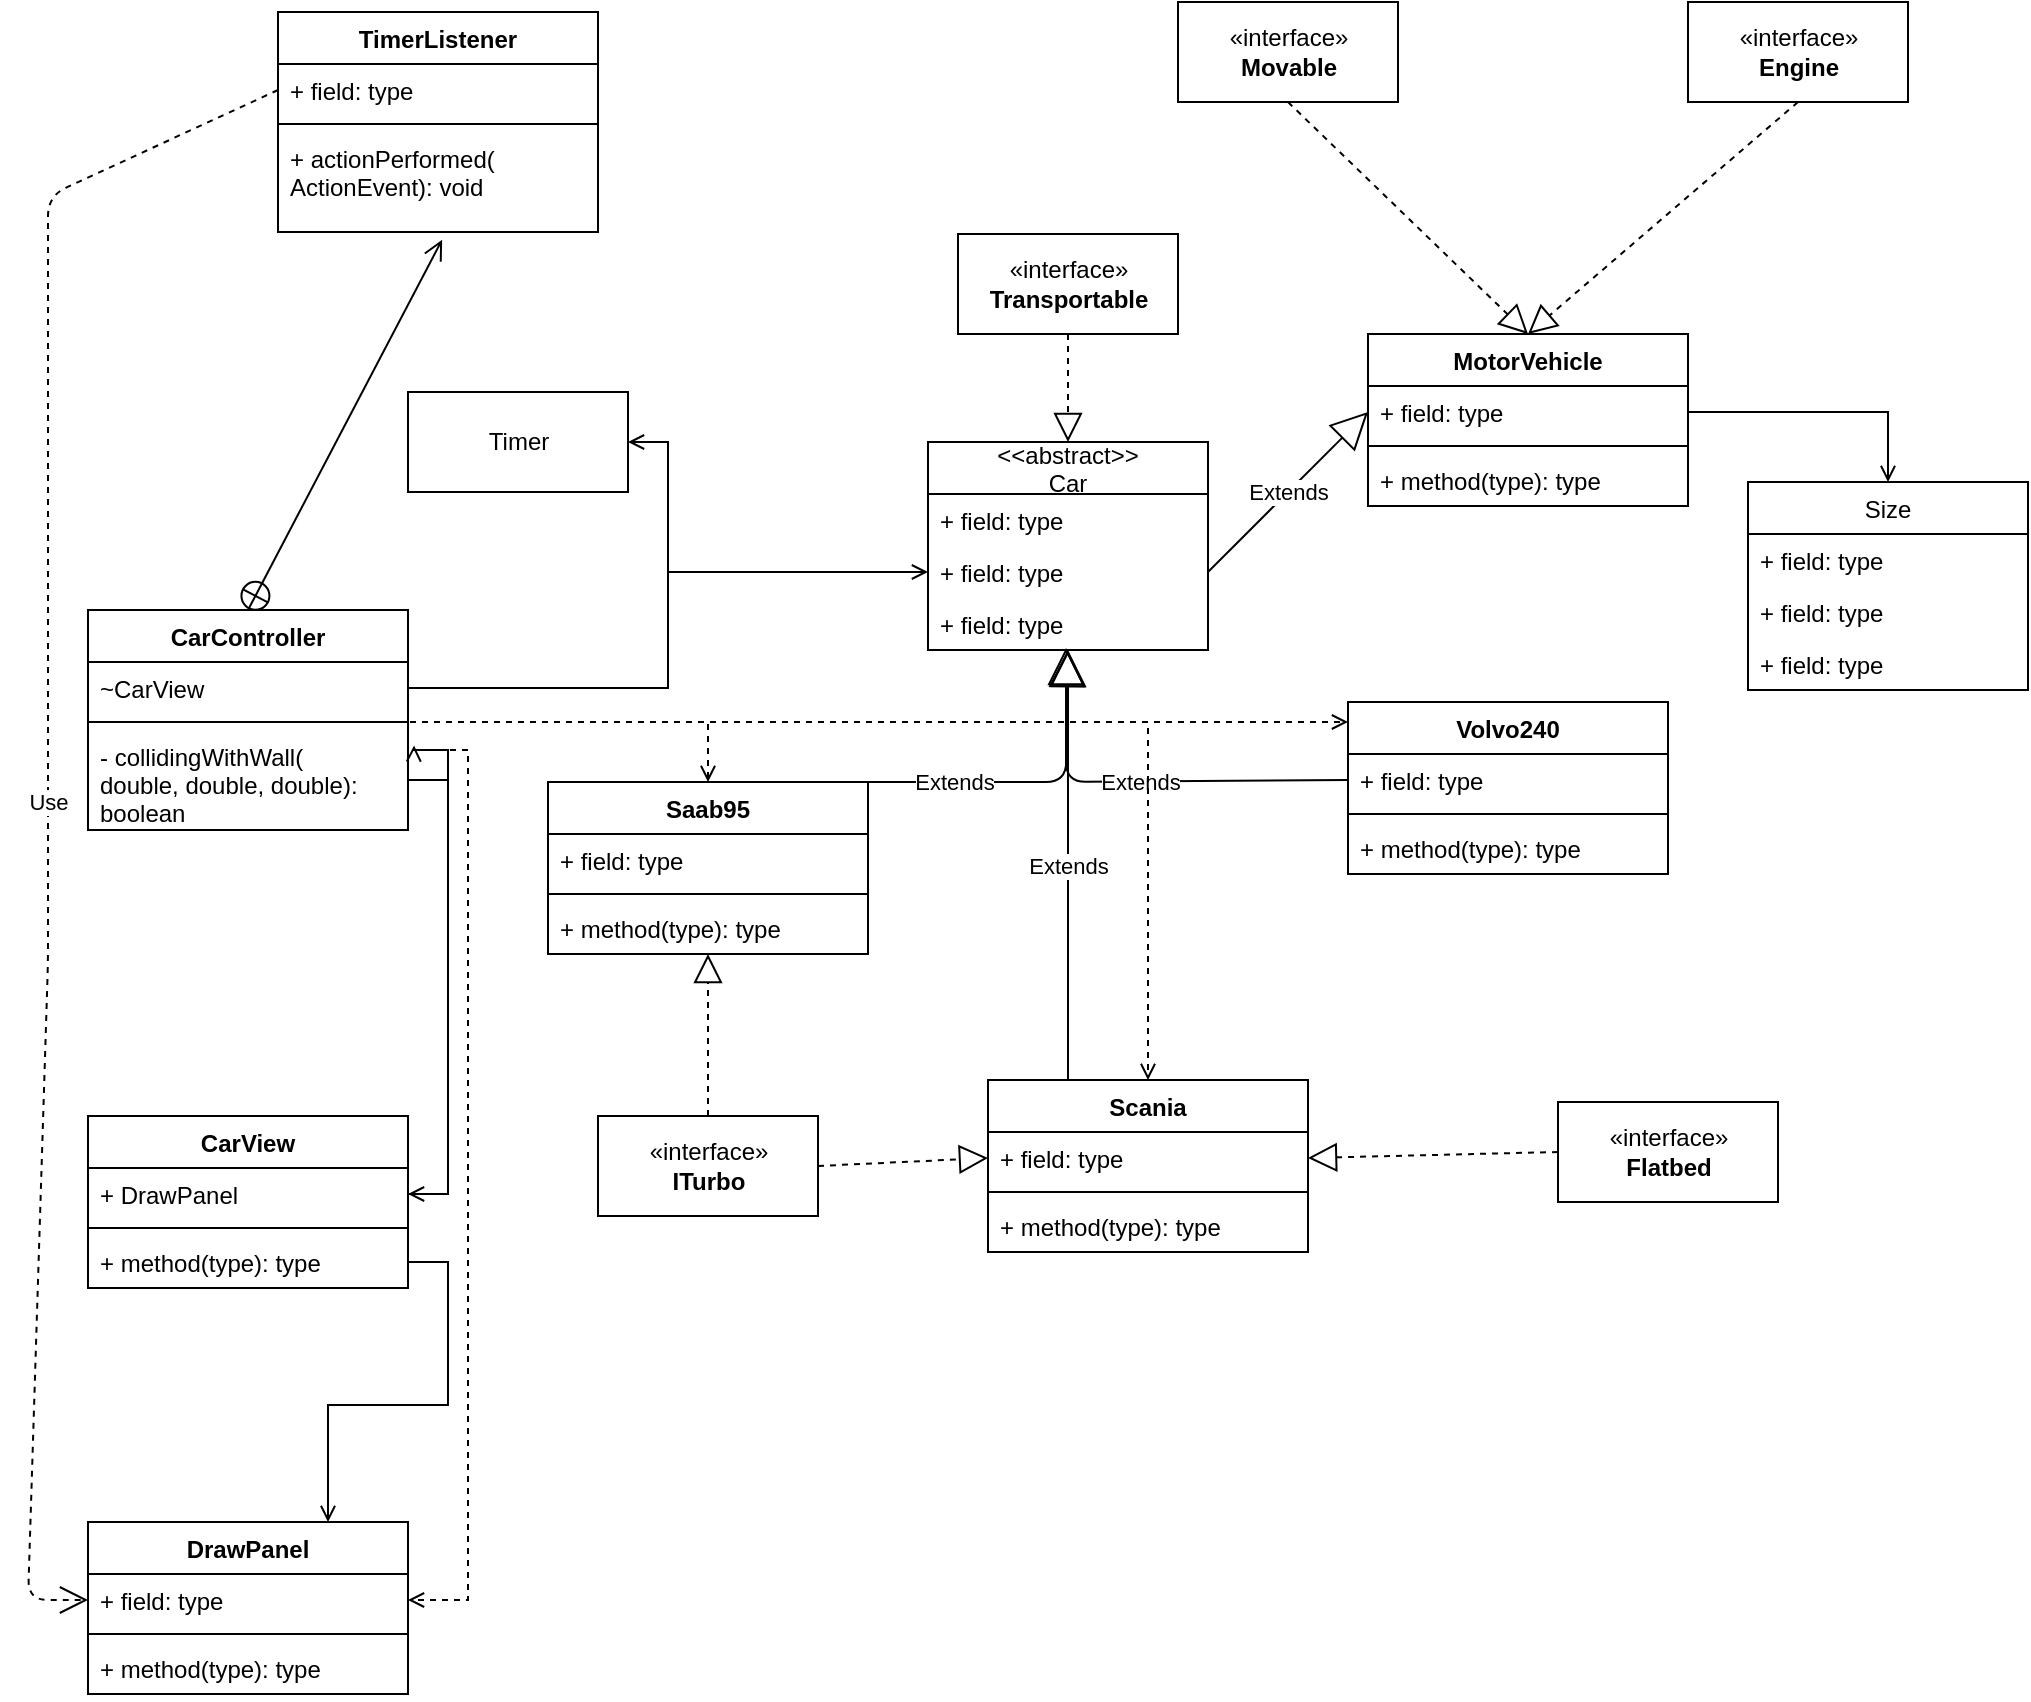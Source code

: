 <mxfile version="12.3.3" type="device" pages="1"><diagram name="Page-1" id="b5b7bab2-c9e2-2cf4-8b2a-24fd1a2a6d21"><mxGraphModel dx="2435" dy="748" grid="1" gridSize="10" guides="1" tooltips="1" connect="1" arrows="1" fold="1" page="1" pageScale="1" pageWidth="1027" pageHeight="1169" background="#ffffff" math="0" shadow="0"><root><mxCell id="0"/><mxCell id="1" parent="0"/><mxCell id="A2BCTbo7lUN5HEoxAGUj-3" value="&lt;&lt;abstract&gt;&gt;&#10;Car" style="swimlane;fontStyle=0;childLayout=stackLayout;horizontal=1;startSize=26;fillColor=none;horizontalStack=0;resizeParent=1;resizeParentMax=0;resizeLast=0;collapsible=1;marginBottom=0;" parent="1" vertex="1"><mxGeometry x="450" y="320" width="140" height="104" as="geometry"/></mxCell><mxCell id="A2BCTbo7lUN5HEoxAGUj-4" value="+ field: type" style="text;strokeColor=none;fillColor=none;align=left;verticalAlign=top;spacingLeft=4;spacingRight=4;overflow=hidden;rotatable=0;points=[[0,0.5],[1,0.5]];portConstraint=eastwest;" parent="A2BCTbo7lUN5HEoxAGUj-3" vertex="1"><mxGeometry y="26" width="140" height="26" as="geometry"/></mxCell><mxCell id="A2BCTbo7lUN5HEoxAGUj-5" value="+ field: type" style="text;strokeColor=none;fillColor=none;align=left;verticalAlign=top;spacingLeft=4;spacingRight=4;overflow=hidden;rotatable=0;points=[[0,0.5],[1,0.5]];portConstraint=eastwest;" parent="A2BCTbo7lUN5HEoxAGUj-3" vertex="1"><mxGeometry y="52" width="140" height="26" as="geometry"/></mxCell><mxCell id="A2BCTbo7lUN5HEoxAGUj-6" value="+ field: type" style="text;strokeColor=none;fillColor=none;align=left;verticalAlign=top;spacingLeft=4;spacingRight=4;overflow=hidden;rotatable=0;points=[[0,0.5],[1,0.5]];portConstraint=eastwest;" parent="A2BCTbo7lUN5HEoxAGUj-3" vertex="1"><mxGeometry y="78" width="140" height="26" as="geometry"/></mxCell><mxCell id="A2BCTbo7lUN5HEoxAGUj-7" value="«interface»&lt;br&gt;&lt;b&gt;Transportable&lt;/b&gt;" style="html=1;" parent="1" vertex="1"><mxGeometry x="465" y="216" width="110" height="50" as="geometry"/></mxCell><mxCell id="A2BCTbo7lUN5HEoxAGUj-8" value="«interface»&lt;br&gt;&lt;b&gt;ITurbo&lt;/b&gt;" style="html=1;" parent="1" vertex="1"><mxGeometry x="285" y="657" width="110" height="50" as="geometry"/></mxCell><mxCell id="A2BCTbo7lUN5HEoxAGUj-9" value="«interface»&lt;br&gt;&lt;b&gt;Flatbed&lt;/b&gt;" style="html=1;" parent="1" vertex="1"><mxGeometry x="765" y="650" width="110" height="50" as="geometry"/></mxCell><mxCell id="A2BCTbo7lUN5HEoxAGUj-10" value="«interface»&lt;br&gt;&lt;b&gt;Engine&lt;/b&gt;" style="html=1;" parent="1" vertex="1"><mxGeometry x="830" y="100" width="110" height="50" as="geometry"/></mxCell><mxCell id="A2BCTbo7lUN5HEoxAGUj-11" value="«interface»&lt;br&gt;&lt;b&gt;Movable&lt;/b&gt;" style="html=1;" parent="1" vertex="1"><mxGeometry x="575" y="100" width="110" height="50" as="geometry"/></mxCell><mxCell id="A2BCTbo7lUN5HEoxAGUj-12" value="" style="endArrow=block;dashed=1;endFill=0;endSize=12;html=1;entryX=0.5;entryY=0;entryDx=0;entryDy=0;exitX=0.5;exitY=1;exitDx=0;exitDy=0;" parent="1" source="A2BCTbo7lUN5HEoxAGUj-7" target="A2BCTbo7lUN5HEoxAGUj-3" edge="1"><mxGeometry width="160" relative="1" as="geometry"><mxPoint x="410" y="280" as="sourcePoint"/><mxPoint x="410" y="410" as="targetPoint"/></mxGeometry></mxCell><mxCell id="A2BCTbo7lUN5HEoxAGUj-13" value="MotorVehicle" style="swimlane;fontStyle=1;align=center;verticalAlign=top;childLayout=stackLayout;horizontal=1;startSize=26;horizontalStack=0;resizeParent=1;resizeParentMax=0;resizeLast=0;collapsible=1;marginBottom=0;" parent="1" vertex="1"><mxGeometry x="670" y="266" width="160" height="86" as="geometry"/></mxCell><mxCell id="A2BCTbo7lUN5HEoxAGUj-14" value="+ field: type" style="text;strokeColor=none;fillColor=none;align=left;verticalAlign=top;spacingLeft=4;spacingRight=4;overflow=hidden;rotatable=0;points=[[0,0.5],[1,0.5]];portConstraint=eastwest;" parent="A2BCTbo7lUN5HEoxAGUj-13" vertex="1"><mxGeometry y="26" width="160" height="26" as="geometry"/></mxCell><mxCell id="A2BCTbo7lUN5HEoxAGUj-15" value="" style="line;strokeWidth=1;fillColor=none;align=left;verticalAlign=middle;spacingTop=-1;spacingLeft=3;spacingRight=3;rotatable=0;labelPosition=right;points=[];portConstraint=eastwest;" parent="A2BCTbo7lUN5HEoxAGUj-13" vertex="1"><mxGeometry y="52" width="160" height="8" as="geometry"/></mxCell><mxCell id="A2BCTbo7lUN5HEoxAGUj-16" value="+ method(type): type" style="text;strokeColor=none;fillColor=none;align=left;verticalAlign=top;spacingLeft=4;spacingRight=4;overflow=hidden;rotatable=0;points=[[0,0.5],[1,0.5]];portConstraint=eastwest;" parent="A2BCTbo7lUN5HEoxAGUj-13" vertex="1"><mxGeometry y="60" width="160" height="26" as="geometry"/></mxCell><mxCell id="A2BCTbo7lUN5HEoxAGUj-17" value="" style="endArrow=block;dashed=1;endFill=0;endSize=12;html=1;exitX=0.5;exitY=1;exitDx=0;exitDy=0;entryX=0.5;entryY=0;entryDx=0;entryDy=0;" parent="1" source="A2BCTbo7lUN5HEoxAGUj-10" target="A2BCTbo7lUN5HEoxAGUj-13" edge="1"><mxGeometry width="160" relative="1" as="geometry"><mxPoint x="250" y="430" as="sourcePoint"/><mxPoint x="410" y="430" as="targetPoint"/></mxGeometry></mxCell><mxCell id="A2BCTbo7lUN5HEoxAGUj-18" value="Extends" style="endArrow=block;endSize=16;endFill=0;html=1;exitX=1;exitY=0.5;exitDx=0;exitDy=0;entryX=0;entryY=0.5;entryDx=0;entryDy=0;" parent="1" source="A2BCTbo7lUN5HEoxAGUj-5" target="A2BCTbo7lUN5HEoxAGUj-14" edge="1"><mxGeometry width="160" relative="1" as="geometry"><mxPoint x="410" y="530" as="sourcePoint"/><mxPoint x="570" y="530" as="targetPoint"/></mxGeometry></mxCell><mxCell id="A2BCTbo7lUN5HEoxAGUj-19" value="Saab95" style="swimlane;fontStyle=1;align=center;verticalAlign=top;childLayout=stackLayout;horizontal=1;startSize=26;horizontalStack=0;resizeParent=1;resizeParentMax=0;resizeLast=0;collapsible=1;marginBottom=0;" parent="1" vertex="1"><mxGeometry x="260" y="490" width="160" height="86" as="geometry"/></mxCell><mxCell id="A2BCTbo7lUN5HEoxAGUj-20" value="+ field: type" style="text;strokeColor=none;fillColor=none;align=left;verticalAlign=top;spacingLeft=4;spacingRight=4;overflow=hidden;rotatable=0;points=[[0,0.5],[1,0.5]];portConstraint=eastwest;" parent="A2BCTbo7lUN5HEoxAGUj-19" vertex="1"><mxGeometry y="26" width="160" height="26" as="geometry"/></mxCell><mxCell id="A2BCTbo7lUN5HEoxAGUj-21" value="" style="line;strokeWidth=1;fillColor=none;align=left;verticalAlign=middle;spacingTop=-1;spacingLeft=3;spacingRight=3;rotatable=0;labelPosition=right;points=[];portConstraint=eastwest;" parent="A2BCTbo7lUN5HEoxAGUj-19" vertex="1"><mxGeometry y="52" width="160" height="8" as="geometry"/></mxCell><mxCell id="A2BCTbo7lUN5HEoxAGUj-22" value="+ method(type): type" style="text;strokeColor=none;fillColor=none;align=left;verticalAlign=top;spacingLeft=4;spacingRight=4;overflow=hidden;rotatable=0;points=[[0,0.5],[1,0.5]];portConstraint=eastwest;" parent="A2BCTbo7lUN5HEoxAGUj-19" vertex="1"><mxGeometry y="60" width="160" height="26" as="geometry"/></mxCell><mxCell id="A2BCTbo7lUN5HEoxAGUj-23" value="" style="endArrow=block;dashed=1;endFill=0;endSize=12;html=1;exitX=0.5;exitY=1;exitDx=0;exitDy=0;entryX=0.5;entryY=0;entryDx=0;entryDy=0;" parent="1" source="A2BCTbo7lUN5HEoxAGUj-11" target="A2BCTbo7lUN5HEoxAGUj-13" edge="1"><mxGeometry width="160" relative="1" as="geometry"><mxPoint x="250" y="540" as="sourcePoint"/><mxPoint x="410" y="540" as="targetPoint"/></mxGeometry></mxCell><mxCell id="A2BCTbo7lUN5HEoxAGUj-24" value="Extends" style="endArrow=block;endSize=16;endFill=0;html=1;exitX=0.5;exitY=0;exitDx=0;exitDy=0;" parent="1" source="A2BCTbo7lUN5HEoxAGUj-19" target="A2BCTbo7lUN5HEoxAGUj-6" edge="1"><mxGeometry width="160" relative="1" as="geometry"><mxPoint x="380" y="390" as="sourcePoint"/><mxPoint x="330" y="510" as="targetPoint"/><Array as="points"><mxPoint x="519" y="490"/></Array></mxGeometry></mxCell><mxCell id="A2BCTbo7lUN5HEoxAGUj-27" value="Volvo240" style="swimlane;fontStyle=1;align=center;verticalAlign=top;childLayout=stackLayout;horizontal=1;startSize=26;horizontalStack=0;resizeParent=1;resizeParentMax=0;resizeLast=0;collapsible=1;marginBottom=0;" parent="1" vertex="1"><mxGeometry x="660" y="450" width="160" height="86" as="geometry"/></mxCell><mxCell id="A2BCTbo7lUN5HEoxAGUj-28" value="+ field: type" style="text;strokeColor=none;fillColor=none;align=left;verticalAlign=top;spacingLeft=4;spacingRight=4;overflow=hidden;rotatable=0;points=[[0,0.5],[1,0.5]];portConstraint=eastwest;" parent="A2BCTbo7lUN5HEoxAGUj-27" vertex="1"><mxGeometry y="26" width="160" height="26" as="geometry"/></mxCell><mxCell id="A2BCTbo7lUN5HEoxAGUj-29" value="" style="line;strokeWidth=1;fillColor=none;align=left;verticalAlign=middle;spacingTop=-1;spacingLeft=3;spacingRight=3;rotatable=0;labelPosition=right;points=[];portConstraint=eastwest;" parent="A2BCTbo7lUN5HEoxAGUj-27" vertex="1"><mxGeometry y="52" width="160" height="8" as="geometry"/></mxCell><mxCell id="A2BCTbo7lUN5HEoxAGUj-30" value="+ method(type): type" style="text;strokeColor=none;fillColor=none;align=left;verticalAlign=top;spacingLeft=4;spacingRight=4;overflow=hidden;rotatable=0;points=[[0,0.5],[1,0.5]];portConstraint=eastwest;" parent="A2BCTbo7lUN5HEoxAGUj-27" vertex="1"><mxGeometry y="60" width="160" height="26" as="geometry"/></mxCell><mxCell id="A2BCTbo7lUN5HEoxAGUj-31" value="Scania" style="swimlane;fontStyle=1;align=center;verticalAlign=top;childLayout=stackLayout;horizontal=1;startSize=26;horizontalStack=0;resizeParent=1;resizeParentMax=0;resizeLast=0;collapsible=1;marginBottom=0;" parent="1" vertex="1"><mxGeometry x="480" y="639" width="160" height="86" as="geometry"/></mxCell><mxCell id="A2BCTbo7lUN5HEoxAGUj-32" value="+ field: type" style="text;strokeColor=none;fillColor=none;align=left;verticalAlign=top;spacingLeft=4;spacingRight=4;overflow=hidden;rotatable=0;points=[[0,0.5],[1,0.5]];portConstraint=eastwest;" parent="A2BCTbo7lUN5HEoxAGUj-31" vertex="1"><mxGeometry y="26" width="160" height="26" as="geometry"/></mxCell><mxCell id="A2BCTbo7lUN5HEoxAGUj-33" value="" style="line;strokeWidth=1;fillColor=none;align=left;verticalAlign=middle;spacingTop=-1;spacingLeft=3;spacingRight=3;rotatable=0;labelPosition=right;points=[];portConstraint=eastwest;" parent="A2BCTbo7lUN5HEoxAGUj-31" vertex="1"><mxGeometry y="52" width="160" height="8" as="geometry"/></mxCell><mxCell id="A2BCTbo7lUN5HEoxAGUj-34" value="+ method(type): type" style="text;strokeColor=none;fillColor=none;align=left;verticalAlign=top;spacingLeft=4;spacingRight=4;overflow=hidden;rotatable=0;points=[[0,0.5],[1,0.5]];portConstraint=eastwest;" parent="A2BCTbo7lUN5HEoxAGUj-31" vertex="1"><mxGeometry y="60" width="160" height="26" as="geometry"/></mxCell><mxCell id="A2BCTbo7lUN5HEoxAGUj-37" value="Extends" style="endArrow=block;endSize=16;endFill=0;html=1;exitX=0;exitY=0.5;exitDx=0;exitDy=0;entryX=0.493;entryY=0.962;entryDx=0;entryDy=0;entryPerimeter=0;" parent="1" source="A2BCTbo7lUN5HEoxAGUj-28" target="A2BCTbo7lUN5HEoxAGUj-6" edge="1"><mxGeometry width="160" relative="1" as="geometry"><mxPoint x="250" y="540" as="sourcePoint"/><mxPoint x="410" y="540" as="targetPoint"/><Array as="points"><mxPoint x="519" y="490"/></Array></mxGeometry></mxCell><mxCell id="A2BCTbo7lUN5HEoxAGUj-38" value="Extends" style="endArrow=block;endSize=16;endFill=0;html=1;exitX=0.25;exitY=0;exitDx=0;exitDy=0;" parent="1" source="A2BCTbo7lUN5HEoxAGUj-31" target="A2BCTbo7lUN5HEoxAGUj-6" edge="1"><mxGeometry width="160" relative="1" as="geometry"><mxPoint x="250" y="600" as="sourcePoint"/><mxPoint x="520" y="430" as="targetPoint"/><Array as="points"><mxPoint x="520" y="480"/></Array></mxGeometry></mxCell><mxCell id="A2BCTbo7lUN5HEoxAGUj-39" value="" style="endArrow=block;dashed=1;endFill=0;endSize=12;html=1;exitX=0.5;exitY=0;exitDx=0;exitDy=0;" parent="1" source="A2BCTbo7lUN5HEoxAGUj-8" target="A2BCTbo7lUN5HEoxAGUj-19" edge="1"><mxGeometry width="160" relative="1" as="geometry"><mxPoint x="250" y="600" as="sourcePoint"/><mxPoint x="410" y="600" as="targetPoint"/></mxGeometry></mxCell><mxCell id="A2BCTbo7lUN5HEoxAGUj-40" value="" style="endArrow=block;dashed=1;endFill=0;endSize=12;html=1;exitX=1;exitY=0.5;exitDx=0;exitDy=0;" parent="1" source="A2BCTbo7lUN5HEoxAGUj-8" edge="1"><mxGeometry width="160" relative="1" as="geometry"><mxPoint x="250" y="780" as="sourcePoint"/><mxPoint x="480" y="678" as="targetPoint"/></mxGeometry></mxCell><mxCell id="A2BCTbo7lUN5HEoxAGUj-41" value="" style="endArrow=block;dashed=1;endFill=0;endSize=12;html=1;exitX=0;exitY=0.5;exitDx=0;exitDy=0;entryX=1;entryY=0.5;entryDx=0;entryDy=0;" parent="1" source="A2BCTbo7lUN5HEoxAGUj-9" edge="1" target="A2BCTbo7lUN5HEoxAGUj-32"><mxGeometry width="160" relative="1" as="geometry"><mxPoint x="250" y="780" as="sourcePoint"/><mxPoint x="720" y="740" as="targetPoint"/></mxGeometry></mxCell><mxCell id="A2BCTbo7lUN5HEoxAGUj-48" value="Size" style="swimlane;fontStyle=0;childLayout=stackLayout;horizontal=1;startSize=26;fillColor=none;horizontalStack=0;resizeParent=1;resizeParentMax=0;resizeLast=0;collapsible=1;marginBottom=0;" parent="1" vertex="1"><mxGeometry x="860" y="340" width="140" height="104" as="geometry"/></mxCell><mxCell id="A2BCTbo7lUN5HEoxAGUj-49" value="+ field: type" style="text;strokeColor=none;fillColor=none;align=left;verticalAlign=top;spacingLeft=4;spacingRight=4;overflow=hidden;rotatable=0;points=[[0,0.5],[1,0.5]];portConstraint=eastwest;" parent="A2BCTbo7lUN5HEoxAGUj-48" vertex="1"><mxGeometry y="26" width="140" height="26" as="geometry"/></mxCell><mxCell id="A2BCTbo7lUN5HEoxAGUj-50" value="+ field: type" style="text;strokeColor=none;fillColor=none;align=left;verticalAlign=top;spacingLeft=4;spacingRight=4;overflow=hidden;rotatable=0;points=[[0,0.5],[1,0.5]];portConstraint=eastwest;" parent="A2BCTbo7lUN5HEoxAGUj-48" vertex="1"><mxGeometry y="52" width="140" height="26" as="geometry"/></mxCell><mxCell id="A2BCTbo7lUN5HEoxAGUj-51" value="+ field: type" style="text;strokeColor=none;fillColor=none;align=left;verticalAlign=top;spacingLeft=4;spacingRight=4;overflow=hidden;rotatable=0;points=[[0,0.5],[1,0.5]];portConstraint=eastwest;" parent="A2BCTbo7lUN5HEoxAGUj-48" vertex="1"><mxGeometry y="78" width="140" height="26" as="geometry"/></mxCell><mxCell id="A2BCTbo7lUN5HEoxAGUj-53" style="edgeStyle=orthogonalEdgeStyle;rounded=0;orthogonalLoop=1;jettySize=auto;html=1;exitX=1;exitY=0.5;exitDx=0;exitDy=0;entryX=0.5;entryY=0;entryDx=0;entryDy=0;endArrow=open;endFill=0;" parent="1" source="A2BCTbo7lUN5HEoxAGUj-14" target="A2BCTbo7lUN5HEoxAGUj-48" edge="1"><mxGeometry relative="1" as="geometry"/></mxCell><mxCell id="A2BCTbo7lUN5HEoxAGUj-54" value="Timer" style="html=1;" parent="1" vertex="1"><mxGeometry x="190" y="295" width="110" height="50" as="geometry"/></mxCell><mxCell id="A2BCTbo7lUN5HEoxAGUj-55" value="CarView" style="swimlane;fontStyle=1;align=center;verticalAlign=top;childLayout=stackLayout;horizontal=1;startSize=26;horizontalStack=0;resizeParent=1;resizeParentMax=0;resizeLast=0;collapsible=1;marginBottom=0;" parent="1" vertex="1"><mxGeometry x="30" y="657" width="160" height="86" as="geometry"/></mxCell><mxCell id="A2BCTbo7lUN5HEoxAGUj-56" value="+ DrawPanel" style="text;strokeColor=none;fillColor=none;align=left;verticalAlign=top;spacingLeft=4;spacingRight=4;overflow=hidden;rotatable=0;points=[[0,0.5],[1,0.5]];portConstraint=eastwest;" parent="A2BCTbo7lUN5HEoxAGUj-55" vertex="1"><mxGeometry y="26" width="160" height="26" as="geometry"/></mxCell><mxCell id="A2BCTbo7lUN5HEoxAGUj-57" value="" style="line;strokeWidth=1;fillColor=none;align=left;verticalAlign=middle;spacingTop=-1;spacingLeft=3;spacingRight=3;rotatable=0;labelPosition=right;points=[];portConstraint=eastwest;" parent="A2BCTbo7lUN5HEoxAGUj-55" vertex="1"><mxGeometry y="52" width="160" height="8" as="geometry"/></mxCell><mxCell id="A2BCTbo7lUN5HEoxAGUj-58" value="+ method(type): type" style="text;strokeColor=none;fillColor=none;align=left;verticalAlign=top;spacingLeft=4;spacingRight=4;overflow=hidden;rotatable=0;points=[[0,0.5],[1,0.5]];portConstraint=eastwest;" parent="A2BCTbo7lUN5HEoxAGUj-55" vertex="1"><mxGeometry y="60" width="160" height="26" as="geometry"/></mxCell><mxCell id="A2BCTbo7lUN5HEoxAGUj-59" value="CarController" style="swimlane;fontStyle=1;align=center;verticalAlign=top;childLayout=stackLayout;horizontal=1;startSize=26;horizontalStack=0;resizeParent=1;resizeParentMax=0;resizeLast=0;collapsible=1;marginBottom=0;" parent="1" vertex="1"><mxGeometry x="30" y="404" width="160" height="110" as="geometry"><mxRectangle x="30" y="404" width="110" height="26" as="alternateBounds"/></mxGeometry></mxCell><mxCell id="A2BCTbo7lUN5HEoxAGUj-60" value="~CarView" style="text;strokeColor=none;fillColor=none;align=left;verticalAlign=top;spacingLeft=4;spacingRight=4;overflow=hidden;rotatable=0;points=[[0,0.5],[1,0.5]];portConstraint=eastwest;" parent="A2BCTbo7lUN5HEoxAGUj-59" vertex="1"><mxGeometry y="26" width="160" height="26" as="geometry"/></mxCell><mxCell id="A2BCTbo7lUN5HEoxAGUj-61" value="" style="line;strokeWidth=1;fillColor=none;align=left;verticalAlign=middle;spacingTop=-1;spacingLeft=3;spacingRight=3;rotatable=0;labelPosition=right;points=[];portConstraint=eastwest;" parent="A2BCTbo7lUN5HEoxAGUj-59" vertex="1"><mxGeometry y="52" width="160" height="8" as="geometry"/></mxCell><mxCell id="A2BCTbo7lUN5HEoxAGUj-62" value="- collidingWithWall(&#10;double, double, double): &#10;boolean" style="text;strokeColor=none;fillColor=none;align=left;verticalAlign=top;spacingLeft=4;spacingRight=4;overflow=hidden;rotatable=0;points=[[0,0.5],[1,0.5]];portConstraint=eastwest;" parent="A2BCTbo7lUN5HEoxAGUj-59" vertex="1"><mxGeometry y="60" width="160" height="50" as="geometry"/></mxCell><mxCell id="A2BCTbo7lUN5HEoxAGUj-63" style="edgeStyle=orthogonalEdgeStyle;rounded=0;orthogonalLoop=1;jettySize=auto;html=1;exitX=1;exitY=0.5;exitDx=0;exitDy=0;entryX=0;entryY=0.5;entryDx=0;entryDy=0;endArrow=open;endFill=0;" parent="1" source="A2BCTbo7lUN5HEoxAGUj-60" target="A2BCTbo7lUN5HEoxAGUj-5" edge="1"><mxGeometry relative="1" as="geometry"/></mxCell><mxCell id="A2BCTbo7lUN5HEoxAGUj-64" style="edgeStyle=orthogonalEdgeStyle;rounded=0;orthogonalLoop=1;jettySize=auto;html=1;exitX=1;exitY=0.5;exitDx=0;exitDy=0;endArrow=open;endFill=0;entryX=1;entryY=0.5;entryDx=0;entryDy=0;" parent="1" source="A2BCTbo7lUN5HEoxAGUj-62" target="A2BCTbo7lUN5HEoxAGUj-56" edge="1"><mxGeometry relative="1" as="geometry"><mxPoint x="250" y="630" as="targetPoint"/></mxGeometry></mxCell><mxCell id="A2BCTbo7lUN5HEoxAGUj-65" style="edgeStyle=orthogonalEdgeStyle;rounded=0;orthogonalLoop=1;jettySize=auto;html=1;exitX=1;exitY=0.5;exitDx=0;exitDy=0;entryX=1;entryY=0.5;entryDx=0;entryDy=0;endArrow=open;endFill=0;" parent="1" source="A2BCTbo7lUN5HEoxAGUj-60" target="A2BCTbo7lUN5HEoxAGUj-54" edge="1"><mxGeometry relative="1" as="geometry"/></mxCell><mxCell id="A2BCTbo7lUN5HEoxAGUj-66" style="edgeStyle=orthogonalEdgeStyle;rounded=0;orthogonalLoop=1;jettySize=auto;html=1;exitX=1;exitY=0.5;exitDx=0;exitDy=0;endArrow=open;endFill=0;dashed=1;" parent="1" source="A2BCTbo7lUN5HEoxAGUj-60" target="A2BCTbo7lUN5HEoxAGUj-19" edge="1"><mxGeometry relative="1" as="geometry"><Array as="points"><mxPoint x="190" y="460"/><mxPoint x="340" y="460"/></Array></mxGeometry></mxCell><mxCell id="A2BCTbo7lUN5HEoxAGUj-72" style="edgeStyle=orthogonalEdgeStyle;rounded=0;orthogonalLoop=1;jettySize=auto;html=1;exitX=1;exitY=0.5;exitDx=0;exitDy=0;entryX=0.5;entryY=0;entryDx=0;entryDy=0;dashed=1;endArrow=open;endFill=0;" parent="1" source="A2BCTbo7lUN5HEoxAGUj-60" target="A2BCTbo7lUN5HEoxAGUj-31" edge="1"><mxGeometry relative="1" as="geometry"><Array as="points"><mxPoint x="190" y="460"/><mxPoint x="560" y="460"/></Array></mxGeometry></mxCell><mxCell id="A2BCTbo7lUN5HEoxAGUj-73" style="edgeStyle=orthogonalEdgeStyle;rounded=0;orthogonalLoop=1;jettySize=auto;html=1;exitX=1;exitY=0.5;exitDx=0;exitDy=0;dashed=1;endArrow=open;endFill=0;" parent="1" source="A2BCTbo7lUN5HEoxAGUj-60" target="A2BCTbo7lUN5HEoxAGUj-27" edge="1"><mxGeometry relative="1" as="geometry"><Array as="points"><mxPoint x="190" y="460"/><mxPoint x="780" y="460"/></Array></mxGeometry></mxCell><mxCell id="A2BCTbo7lUN5HEoxAGUj-74" style="edgeStyle=orthogonalEdgeStyle;rounded=0;orthogonalLoop=1;jettySize=auto;html=1;exitX=1;exitY=0.5;exitDx=0;exitDy=0;entryX=1.019;entryY=0.154;entryDx=0;entryDy=0;entryPerimeter=0;endArrow=open;endFill=0;" parent="1" source="A2BCTbo7lUN5HEoxAGUj-56" target="A2BCTbo7lUN5HEoxAGUj-62" edge="1"><mxGeometry relative="1" as="geometry"><Array as="points"><mxPoint x="210" y="696"/><mxPoint x="210" y="474"/><mxPoint x="193" y="474"/></Array></mxGeometry></mxCell><mxCell id="A2BCTbo7lUN5HEoxAGUj-75" value="DrawPanel" style="swimlane;fontStyle=1;align=center;verticalAlign=top;childLayout=stackLayout;horizontal=1;startSize=26;horizontalStack=0;resizeParent=1;resizeParentMax=0;resizeLast=0;collapsible=1;marginBottom=0;" parent="1" vertex="1"><mxGeometry x="30" y="860" width="160" height="86" as="geometry"/></mxCell><mxCell id="A2BCTbo7lUN5HEoxAGUj-76" value="+ field: type" style="text;strokeColor=none;fillColor=none;align=left;verticalAlign=top;spacingLeft=4;spacingRight=4;overflow=hidden;rotatable=0;points=[[0,0.5],[1,0.5]];portConstraint=eastwest;" parent="A2BCTbo7lUN5HEoxAGUj-75" vertex="1"><mxGeometry y="26" width="160" height="26" as="geometry"/></mxCell><mxCell id="A2BCTbo7lUN5HEoxAGUj-77" value="" style="line;strokeWidth=1;fillColor=none;align=left;verticalAlign=middle;spacingTop=-1;spacingLeft=3;spacingRight=3;rotatable=0;labelPosition=right;points=[];portConstraint=eastwest;" parent="A2BCTbo7lUN5HEoxAGUj-75" vertex="1"><mxGeometry y="52" width="160" height="8" as="geometry"/></mxCell><mxCell id="A2BCTbo7lUN5HEoxAGUj-78" value="+ method(type): type" style="text;strokeColor=none;fillColor=none;align=left;verticalAlign=top;spacingLeft=4;spacingRight=4;overflow=hidden;rotatable=0;points=[[0,0.5],[1,0.5]];portConstraint=eastwest;" parent="A2BCTbo7lUN5HEoxAGUj-75" vertex="1"><mxGeometry y="60" width="160" height="26" as="geometry"/></mxCell><mxCell id="A2BCTbo7lUN5HEoxAGUj-79" style="edgeStyle=orthogonalEdgeStyle;rounded=0;orthogonalLoop=1;jettySize=auto;html=1;exitX=1;exitY=0.5;exitDx=0;exitDy=0;entryX=0.75;entryY=0;entryDx=0;entryDy=0;endArrow=open;endFill=0;" parent="1" source="A2BCTbo7lUN5HEoxAGUj-58" target="A2BCTbo7lUN5HEoxAGUj-75" edge="1"><mxGeometry relative="1" as="geometry"/></mxCell><mxCell id="A2BCTbo7lUN5HEoxAGUj-80" style="edgeStyle=orthogonalEdgeStyle;rounded=0;orthogonalLoop=1;jettySize=auto;html=1;exitX=1;exitY=0.5;exitDx=0;exitDy=0;entryX=1;entryY=0.5;entryDx=0;entryDy=0;endArrow=open;endFill=0;dashed=1;" parent="1" source="A2BCTbo7lUN5HEoxAGUj-62" target="A2BCTbo7lUN5HEoxAGUj-76" edge="1"><mxGeometry relative="1" as="geometry"><Array as="points"><mxPoint x="190" y="474"/><mxPoint x="220" y="474"/><mxPoint x="220" y="899"/></Array></mxGeometry></mxCell><mxCell id="50sDM0IluNqHPnj_dnaF-2" value="TimerListener" style="swimlane;fontStyle=1;align=center;verticalAlign=top;childLayout=stackLayout;horizontal=1;startSize=26;horizontalStack=0;resizeParent=1;resizeParentMax=0;resizeLast=0;collapsible=1;marginBottom=0;" vertex="1" parent="1"><mxGeometry x="125" y="105" width="160" height="110" as="geometry"/></mxCell><mxCell id="50sDM0IluNqHPnj_dnaF-3" value="+ field: type" style="text;strokeColor=none;fillColor=none;align=left;verticalAlign=top;spacingLeft=4;spacingRight=4;overflow=hidden;rotatable=0;points=[[0,0.5],[1,0.5]];portConstraint=eastwest;" vertex="1" parent="50sDM0IluNqHPnj_dnaF-2"><mxGeometry y="26" width="160" height="26" as="geometry"/></mxCell><mxCell id="50sDM0IluNqHPnj_dnaF-4" value="" style="line;strokeWidth=1;fillColor=none;align=left;verticalAlign=middle;spacingTop=-1;spacingLeft=3;spacingRight=3;rotatable=0;labelPosition=right;points=[];portConstraint=eastwest;" vertex="1" parent="50sDM0IluNqHPnj_dnaF-2"><mxGeometry y="52" width="160" height="8" as="geometry"/></mxCell><mxCell id="50sDM0IluNqHPnj_dnaF-5" value="+ actionPerformed(&#10;ActionEvent): void " style="text;strokeColor=none;fillColor=none;align=left;verticalAlign=top;spacingLeft=4;spacingRight=4;overflow=hidden;rotatable=0;points=[[0,0.5],[1,0.5]];portConstraint=eastwest;" vertex="1" parent="50sDM0IluNqHPnj_dnaF-2"><mxGeometry y="60" width="160" height="50" as="geometry"/></mxCell><mxCell id="50sDM0IluNqHPnj_dnaF-6" value="" style="endArrow=open;startArrow=circlePlus;endFill=0;startFill=0;endSize=8;html=1;exitX=0.5;exitY=0;exitDx=0;exitDy=0;entryX=0.513;entryY=1.077;entryDx=0;entryDy=0;entryPerimeter=0;" edge="1" parent="1" source="A2BCTbo7lUN5HEoxAGUj-59" target="50sDM0IluNqHPnj_dnaF-5"><mxGeometry width="160" relative="1" as="geometry"><mxPoint x="250" y="340" as="sourcePoint"/><mxPoint x="290" y="330" as="targetPoint"/></mxGeometry></mxCell><mxCell id="50sDM0IluNqHPnj_dnaF-7" value="Use" style="endArrow=open;endSize=12;dashed=1;html=1;exitX=0;exitY=0.5;exitDx=0;exitDy=0;entryX=0;entryY=0.5;entryDx=0;entryDy=0;" edge="1" parent="1" source="50sDM0IluNqHPnj_dnaF-3" target="A2BCTbo7lUN5HEoxAGUj-76"><mxGeometry width="160" relative="1" as="geometry"><mxPoint x="220" y="380" as="sourcePoint"/><mxPoint x="190" y="900" as="targetPoint"/><Array as="points"><mxPoint x="10" y="197"/><mxPoint x="10" y="580"/><mxPoint y="899"/></Array></mxGeometry></mxCell></root></mxGraphModel></diagram></mxfile>